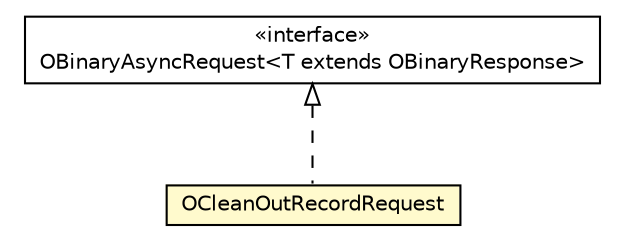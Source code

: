 #!/usr/local/bin/dot
#
# Class diagram 
# Generated by UMLGraph version R5_6-24-gf6e263 (http://www.umlgraph.org/)
#

digraph G {
	edge [fontname="Helvetica",fontsize=10,labelfontname="Helvetica",labelfontsize=10];
	node [fontname="Helvetica",fontsize=10,shape=plaintext];
	nodesep=0.25;
	ranksep=0.5;
	// com.orientechnologies.orient.client.remote.OBinaryAsyncRequest<T extends com.orientechnologies.orient.client.remote.OBinaryResponse>
	c1774374 [label=<<table title="com.orientechnologies.orient.client.remote.OBinaryAsyncRequest" border="0" cellborder="1" cellspacing="0" cellpadding="2" port="p" href="../OBinaryAsyncRequest.html">
		<tr><td><table border="0" cellspacing="0" cellpadding="1">
<tr><td align="center" balign="center"> &#171;interface&#187; </td></tr>
<tr><td align="center" balign="center"> OBinaryAsyncRequest&lt;T extends OBinaryResponse&gt; </td></tr>
		</table></td></tr>
		</table>>, URL="../OBinaryAsyncRequest.html", fontname="Helvetica", fontcolor="black", fontsize=10.0];
	// com.orientechnologies.orient.client.remote.message.OCleanOutRecordRequest
	c1774465 [label=<<table title="com.orientechnologies.orient.client.remote.message.OCleanOutRecordRequest" border="0" cellborder="1" cellspacing="0" cellpadding="2" port="p" bgcolor="lemonChiffon" href="./OCleanOutRecordRequest.html">
		<tr><td><table border="0" cellspacing="0" cellpadding="1">
<tr><td align="center" balign="center"> OCleanOutRecordRequest </td></tr>
		</table></td></tr>
		</table>>, URL="./OCleanOutRecordRequest.html", fontname="Helvetica", fontcolor="black", fontsize=10.0];
	//com.orientechnologies.orient.client.remote.message.OCleanOutRecordRequest implements com.orientechnologies.orient.client.remote.OBinaryAsyncRequest<T extends com.orientechnologies.orient.client.remote.OBinaryResponse>
	c1774374:p -> c1774465:p [dir=back,arrowtail=empty,style=dashed];
}


